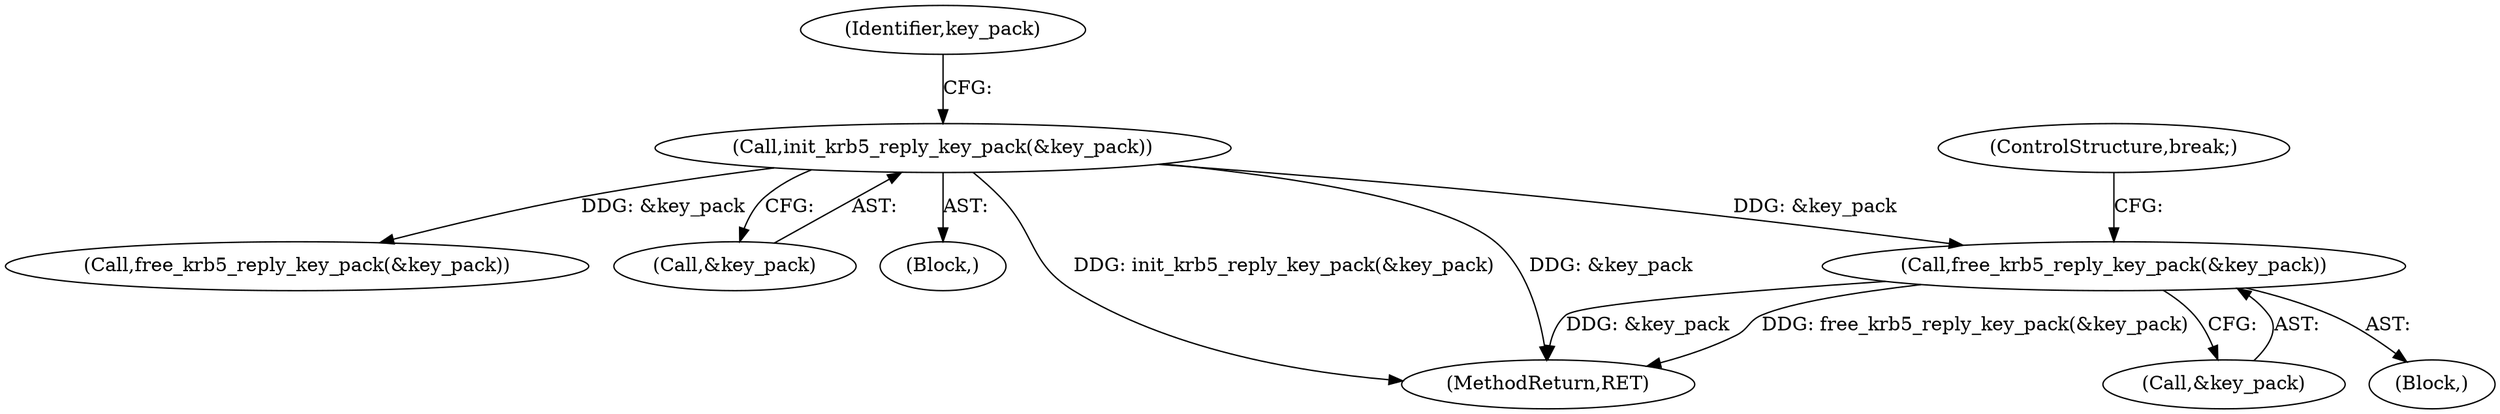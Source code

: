 digraph "0_krb5_db64ca25d661a47b996b4e2645998b5d7f0eb52c@API" {
"1001380" [label="(Call,free_krb5_reply_key_pack(&key_pack))"];
"1000760" [label="(Call,init_krb5_reply_key_pack(&key_pack))"];
"1001399" [label="(Call,free_krb5_reply_key_pack(&key_pack))"];
"1001372" [label="(Block,)"];
"1000761" [label="(Call,&key_pack)"];
"1000765" [label="(Identifier,key_pack)"];
"1001380" [label="(Call,free_krb5_reply_key_pack(&key_pack))"];
"1001383" [label="(ControlStructure,break;)"];
"1000759" [label="(Block,)"];
"1000760" [label="(Call,init_krb5_reply_key_pack(&key_pack))"];
"1001409" [label="(MethodReturn,RET)"];
"1001381" [label="(Call,&key_pack)"];
"1001380" -> "1001372"  [label="AST: "];
"1001380" -> "1001381"  [label="CFG: "];
"1001381" -> "1001380"  [label="AST: "];
"1001383" -> "1001380"  [label="CFG: "];
"1001380" -> "1001409"  [label="DDG: free_krb5_reply_key_pack(&key_pack)"];
"1001380" -> "1001409"  [label="DDG: &key_pack"];
"1000760" -> "1001380"  [label="DDG: &key_pack"];
"1000760" -> "1000759"  [label="AST: "];
"1000760" -> "1000761"  [label="CFG: "];
"1000761" -> "1000760"  [label="AST: "];
"1000765" -> "1000760"  [label="CFG: "];
"1000760" -> "1001409"  [label="DDG: init_krb5_reply_key_pack(&key_pack)"];
"1000760" -> "1001409"  [label="DDG: &key_pack"];
"1000760" -> "1001399"  [label="DDG: &key_pack"];
}
